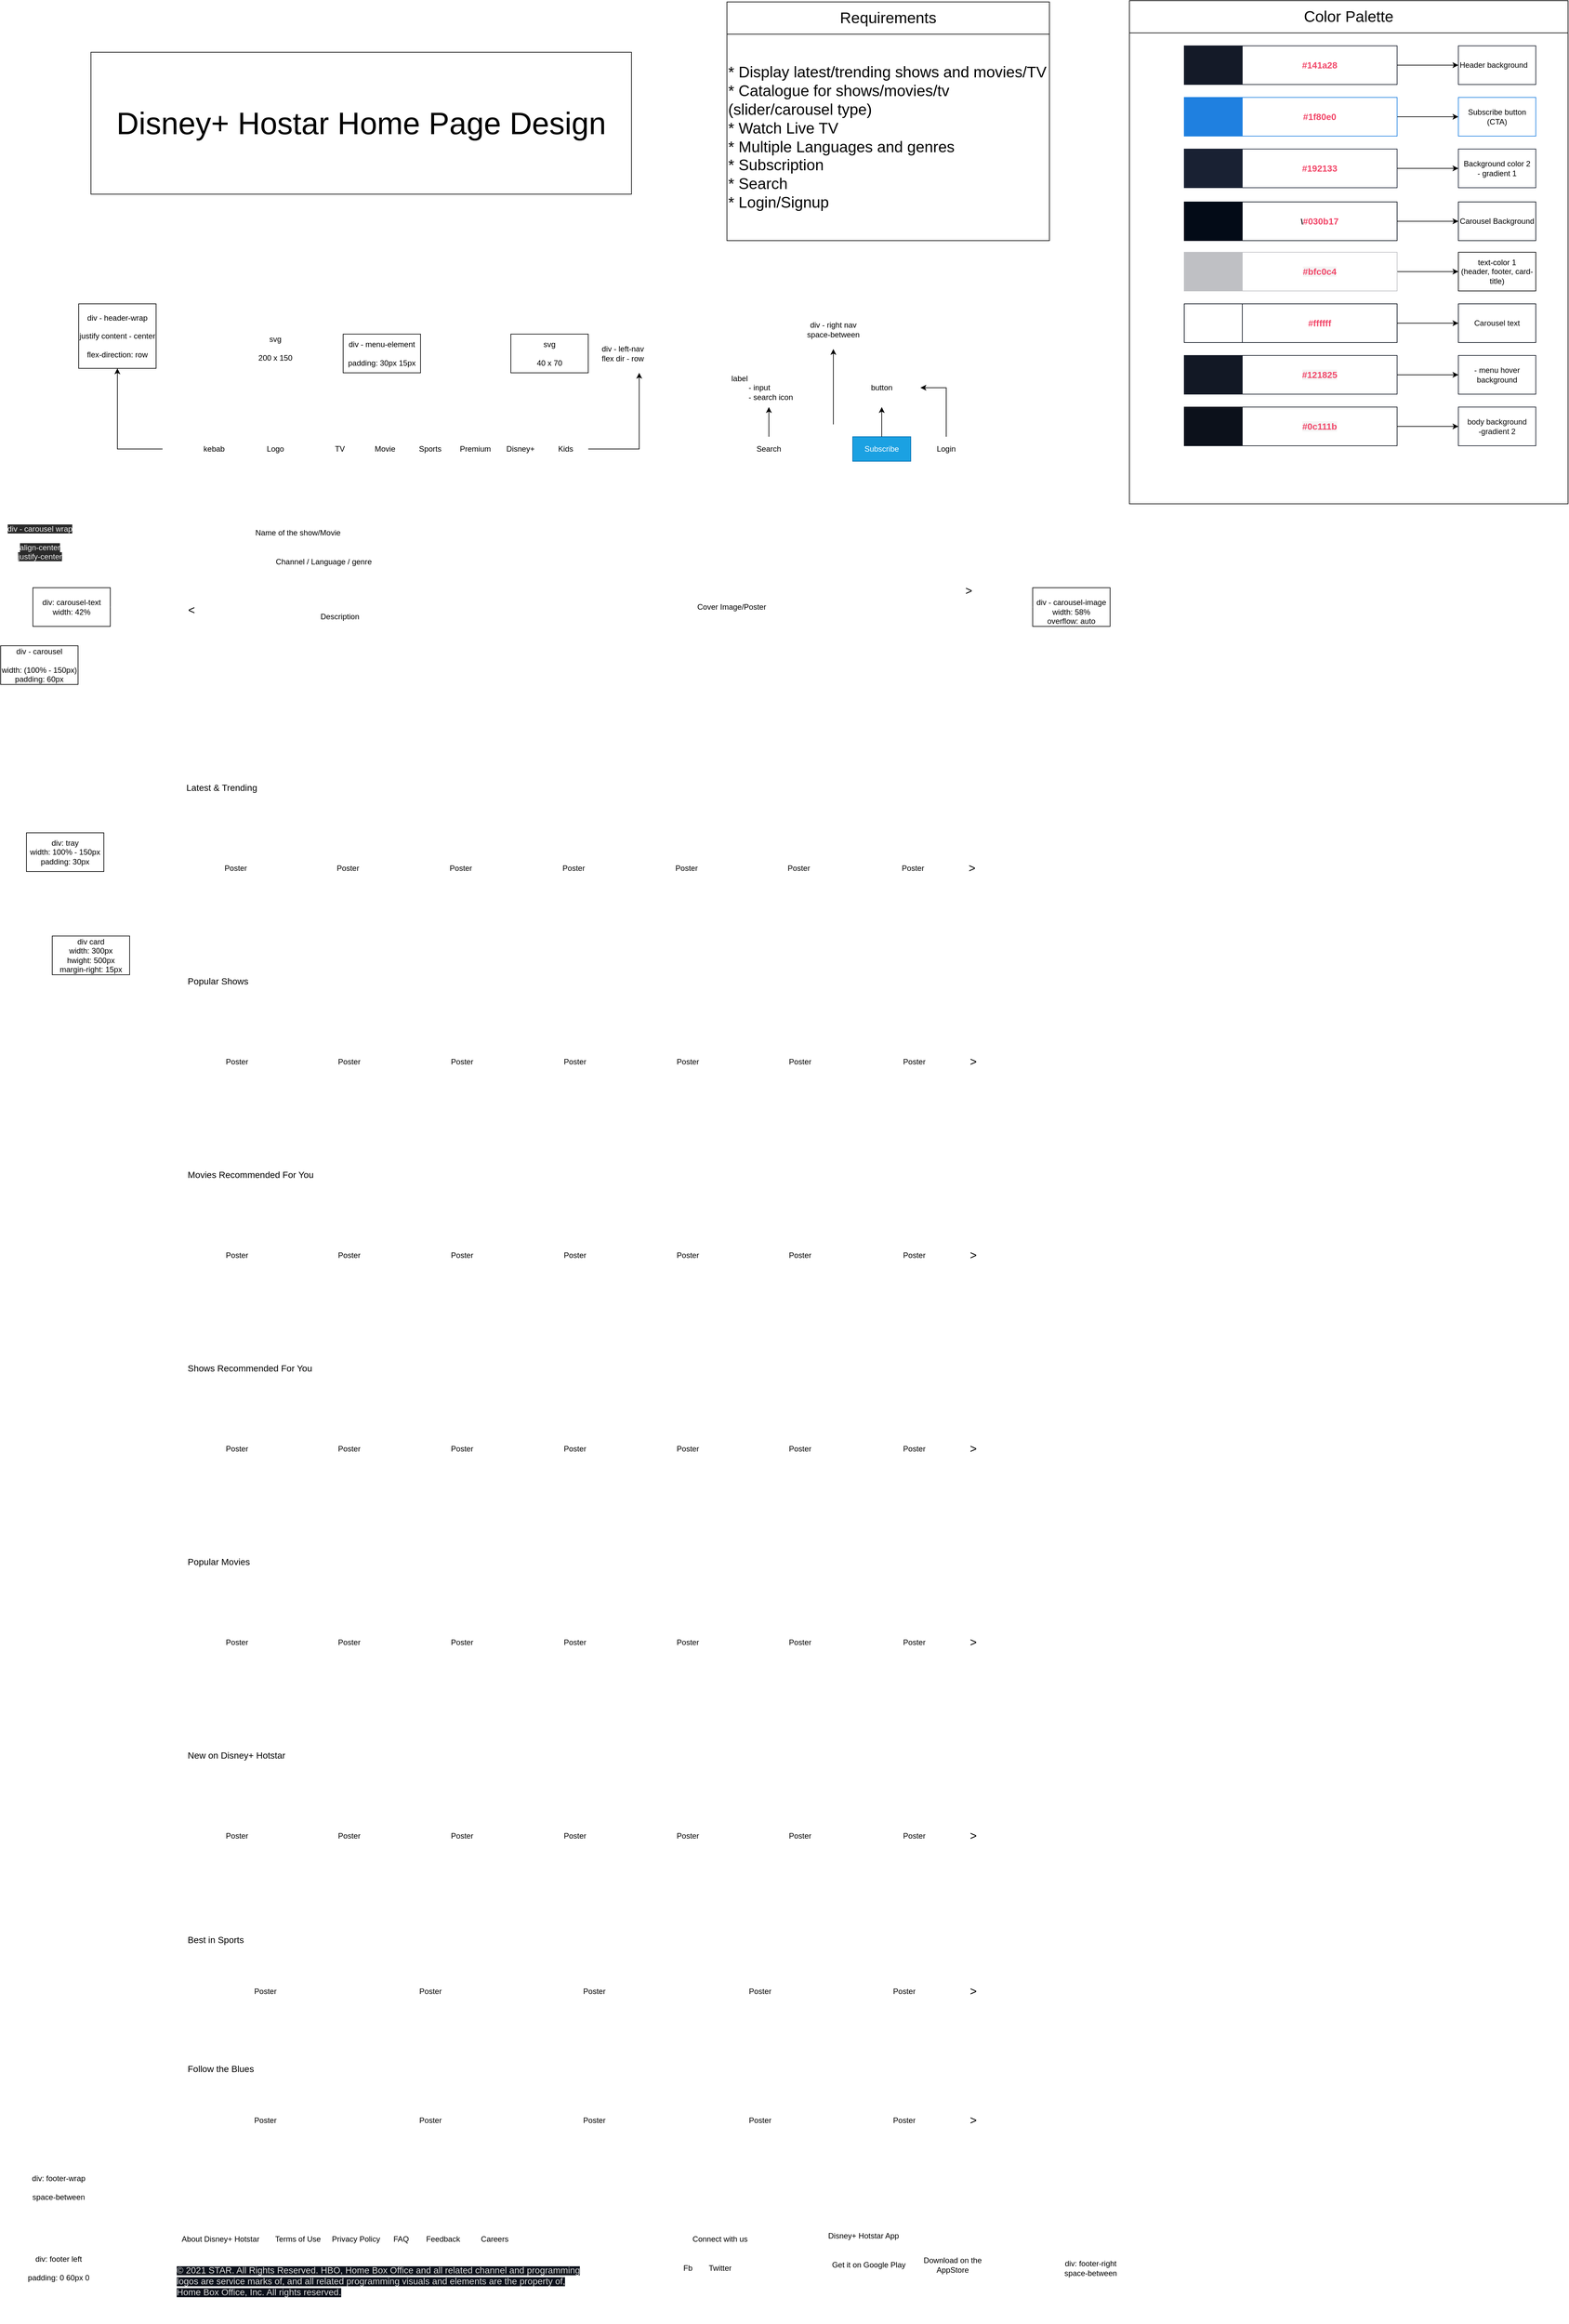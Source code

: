 <mxfile>
    <diagram id="WBDBumG96n9q-Qm2EJxw" name="Page-1">
        <mxGraphModel dx="2105" dy="1617" grid="1" gridSize="10" guides="1" tooltips="1" connect="1" arrows="1" fold="1" page="1" pageScale="1" pageWidth="850" pageHeight="1100" math="0" shadow="0">
            <root>
                <mxCell id="0"/>
                <mxCell id="1" parent="0"/>
                <mxCell id="102" value="" style="rounded=0;whiteSpace=wrap;html=1;strokeColor=#FFFFFF;" parent="1" vertex="1">
                    <mxGeometry x="-549" y="-390" width="1300" height="2960" as="geometry"/>
                </mxCell>
                <mxCell id="118" value="" style="group;fillColor=#2a2a2a;" parent="1" vertex="1" connectable="0">
                    <mxGeometry x="-549" y="-380" width="1300" height="90" as="geometry"/>
                </mxCell>
                <mxCell id="103" value="" style="rounded=0;whiteSpace=wrap;html=1;strokeColor=#FFFFFF;" parent="118" vertex="1">
                    <mxGeometry width="1300" height="90" as="geometry"/>
                </mxCell>
                <mxCell id="104" value="" style="rounded=0;whiteSpace=wrap;html=1;strokeColor=#FFFFFF;" parent="118" vertex="1">
                    <mxGeometry x="30" y="6.923" width="630" height="76.154" as="geometry"/>
                </mxCell>
                <mxCell id="105" value="" style="rounded=0;whiteSpace=wrap;html=1;strokeColor=#FFFFFF;" parent="118" vertex="1">
                    <mxGeometry x="810" y="6.92" width="460" height="76.15" as="geometry"/>
                </mxCell>
                <mxCell id="106" value="kebab" style="rounded=0;whiteSpace=wrap;html=1;strokeColor=#FFFFFF;" parent="118" vertex="1">
                    <mxGeometry x="50" y="6.923" width="60" height="76.154" as="geometry"/>
                </mxCell>
                <mxCell id="107" value="Logo" style="rounded=0;whiteSpace=wrap;html=1;strokeColor=#FFFFFF;" parent="118" vertex="1">
                    <mxGeometry x="110" y="6.923" width="130" height="76.154" as="geometry"/>
                </mxCell>
                <mxCell id="109" value="TV" style="rounded=0;whiteSpace=wrap;html=1;strokeColor=#FFFFFF;" parent="118" vertex="1">
                    <mxGeometry x="240" y="6.923" width="70" height="76.154" as="geometry"/>
                </mxCell>
                <mxCell id="110" value="Movie" style="rounded=0;whiteSpace=wrap;html=1;strokeColor=#FFFFFF;" parent="118" vertex="1">
                    <mxGeometry x="310" y="6.923" width="70" height="76.154" as="geometry"/>
                </mxCell>
                <mxCell id="111" value="Sports" style="rounded=0;whiteSpace=wrap;html=1;strokeColor=#FFFFFF;" parent="118" vertex="1">
                    <mxGeometry x="380" y="6.923" width="70" height="76.154" as="geometry"/>
                </mxCell>
                <mxCell id="112" value="Premium" style="rounded=0;whiteSpace=wrap;html=1;strokeColor=#FFFFFF;" parent="118" vertex="1">
                    <mxGeometry x="450" y="6.923" width="70" height="76.154" as="geometry"/>
                </mxCell>
                <mxCell id="113" value="Disney+" style="rounded=0;whiteSpace=wrap;html=1;strokeColor=#FFFFFF;" parent="118" vertex="1">
                    <mxGeometry x="520" y="6.923" width="70" height="76.154" as="geometry"/>
                </mxCell>
                <mxCell id="114" value="Kids" style="rounded=0;whiteSpace=wrap;html=1;strokeColor=#FFFFFF;" parent="118" vertex="1">
                    <mxGeometry x="590" y="6.923" width="70" height="76.154" as="geometry"/>
                </mxCell>
                <mxCell id="115" value="Search" style="rounded=0;whiteSpace=wrap;html=1;strokeColor=#FFFFFF;" parent="118" vertex="1">
                    <mxGeometry x="820" y="25.962" width="240" height="38.077" as="geometry"/>
                </mxCell>
                <mxCell id="116" value="Subscribe" style="rounded=0;whiteSpace=wrap;html=1;strokeColor=#006EAF;fillColor=#1ba1e2;fontColor=#ffffff;" parent="118" vertex="1">
                    <mxGeometry x="1070" y="25.962" width="90" height="38.077" as="geometry"/>
                </mxCell>
                <mxCell id="117" value="Login" style="rounded=0;whiteSpace=wrap;html=1;strokeColor=#FFFFFF;" parent="118" vertex="1">
                    <mxGeometry x="1170" y="25.962" width="90" height="38.077" as="geometry"/>
                </mxCell>
                <mxCell id="119" value="" style="rounded=0;whiteSpace=wrap;html=1;strokeColor=#FFFFFF;" parent="1" vertex="1">
                    <mxGeometry x="-549" y="-290" width="1300" height="410" as="geometry"/>
                </mxCell>
                <mxCell id="120" value="" style="rounded=0;whiteSpace=wrap;html=1;strokeColor=#FFFFFF;" parent="1" vertex="1">
                    <mxGeometry x="-519" y="-290" width="1240" height="410" as="geometry"/>
                </mxCell>
                <mxCell id="121" value="" style="rounded=0;whiteSpace=wrap;html=1;strokeColor=#FFFFFF;" parent="1" vertex="1">
                    <mxGeometry x="-484" y="-280" width="1170" height="380" as="geometry"/>
                </mxCell>
                <mxCell id="122" value="Cover Image/Poster" style="rounded=0;whiteSpace=wrap;html=1;strokeColor=#FFFFFF;" parent="1" vertex="1">
                    <mxGeometry x="-19" y="-280" width="705" height="380" as="geometry"/>
                </mxCell>
                <mxCell id="123" value="" style="rounded=0;whiteSpace=wrap;html=1;strokeColor=#FFFFFF;" parent="1" vertex="1">
                    <mxGeometry x="-439" y="-250" width="380" height="320" as="geometry"/>
                </mxCell>
                <mxCell id="124" value="Name of the show/Movie" style="rounded=0;whiteSpace=wrap;html=1;strokeColor=#FFFFFF;" parent="1" vertex="1">
                    <mxGeometry x="-429" y="-230" width="180" height="50" as="geometry"/>
                </mxCell>
                <mxCell id="125" value="Channel / Language / genre" style="rounded=0;whiteSpace=wrap;html=1;strokeColor=#FFFFFF;" parent="1" vertex="1">
                    <mxGeometry x="-429" y="-180" width="260" height="40" as="geometry"/>
                </mxCell>
                <mxCell id="126" value="Description" style="rounded=0;whiteSpace=wrap;html=1;strokeColor=#FFFFFF;" parent="1" vertex="1">
                    <mxGeometry x="-429" y="-140" width="310" height="130" as="geometry"/>
                </mxCell>
                <mxCell id="138" value="" style="group" parent="1" vertex="1" connectable="0">
                    <mxGeometry x="-531" y="150" width="1270" height="280" as="geometry"/>
                </mxCell>
                <mxCell id="127" value="" style="rounded=0;whiteSpace=wrap;html=1;strokeColor=#FFFFFF;" parent="138" vertex="1">
                    <mxGeometry width="1270" height="280" as="geometry"/>
                </mxCell>
                <mxCell id="128" value="&lt;font style=&quot;font-size: 14px&quot;&gt;Latest &amp;amp; Trending&lt;/font&gt;" style="rounded=0;whiteSpace=wrap;html=1;strokeColor=#FFFFFF;align=left;" parent="138" vertex="1">
                    <mxGeometry x="17" y="20" width="125" height="40" as="geometry"/>
                </mxCell>
                <mxCell id="129" value="" style="rounded=0;whiteSpace=wrap;html=1;strokeColor=#FFFFFF;" parent="138" vertex="1">
                    <mxGeometry x="17" y="70" width="1235" height="190" as="geometry"/>
                </mxCell>
                <mxCell id="130" value="&lt;font style=&quot;font-size: 18px&quot;&gt;&amp;gt;&lt;/font&gt;" style="rounded=0;whiteSpace=wrap;html=1;strokeColor=#FFFFFF;" parent="138" vertex="1">
                    <mxGeometry x="1222" y="70" width="30" height="190" as="geometry"/>
                </mxCell>
                <mxCell id="131" value="Poster" style="rounded=0;whiteSpace=wrap;html=1;strokeColor=#FFFFFF;" parent="138" vertex="1">
                    <mxGeometry x="17.5" y="70" width="154.5" height="190" as="geometry"/>
                </mxCell>
                <mxCell id="132" value="Poster" style="rounded=0;whiteSpace=wrap;html=1;strokeColor=#FFFFFF;" parent="138" vertex="1">
                    <mxGeometry x="1067.5" y="70" width="154.5" height="190" as="geometry"/>
                </mxCell>
                <mxCell id="133" value="Poster" style="rounded=0;whiteSpace=wrap;html=1;strokeColor=#FFFFFF;" parent="138" vertex="1">
                    <mxGeometry x="542" y="70" width="154.5" height="190" as="geometry"/>
                </mxCell>
                <mxCell id="134" value="Poster" style="rounded=0;whiteSpace=wrap;html=1;strokeColor=#FFFFFF;" parent="138" vertex="1">
                    <mxGeometry x="192" y="70" width="154.5" height="190" as="geometry"/>
                </mxCell>
                <mxCell id="135" value="Poster" style="rounded=0;whiteSpace=wrap;html=1;strokeColor=#FFFFFF;" parent="138" vertex="1">
                    <mxGeometry x="367" y="70" width="154.5" height="190" as="geometry"/>
                </mxCell>
                <mxCell id="136" value="Poster" style="rounded=0;whiteSpace=wrap;html=1;strokeColor=#FFFFFF;" parent="138" vertex="1">
                    <mxGeometry x="717" y="70" width="154.5" height="190" as="geometry"/>
                </mxCell>
                <mxCell id="137" value="Poster" style="rounded=0;whiteSpace=wrap;html=1;strokeColor=#FFFFFF;" parent="138" vertex="1">
                    <mxGeometry x="891" y="70" width="154.5" height="190" as="geometry"/>
                </mxCell>
                <mxCell id="139" value="" style="group" parent="1" vertex="1" connectable="0">
                    <mxGeometry x="-529" y="450" width="1270" height="280" as="geometry"/>
                </mxCell>
                <mxCell id="140" value="" style="rounded=0;whiteSpace=wrap;html=1;strokeColor=#FFFFFF;" parent="139" vertex="1">
                    <mxGeometry width="1270" height="280" as="geometry"/>
                </mxCell>
                <mxCell id="141" value="&lt;font style=&quot;font-size: 14px&quot;&gt;Popular Shows&lt;/font&gt;" style="rounded=0;whiteSpace=wrap;html=1;strokeColor=#FFFFFF;align=left;" parent="139" vertex="1">
                    <mxGeometry x="17" y="20" width="125" height="40" as="geometry"/>
                </mxCell>
                <mxCell id="142" value="" style="rounded=0;whiteSpace=wrap;html=1;strokeColor=#FFFFFF;" parent="139" vertex="1">
                    <mxGeometry x="17" y="70" width="1235" height="190" as="geometry"/>
                </mxCell>
                <mxCell id="143" value="&lt;font style=&quot;font-size: 18px&quot;&gt;&amp;gt;&lt;/font&gt;" style="rounded=0;whiteSpace=wrap;html=1;strokeColor=#FFFFFF;" parent="139" vertex="1">
                    <mxGeometry x="1222" y="70" width="30" height="190" as="geometry"/>
                </mxCell>
                <mxCell id="144" value="Poster" style="rounded=0;whiteSpace=wrap;html=1;strokeColor=#FFFFFF;" parent="139" vertex="1">
                    <mxGeometry x="17.5" y="70" width="154.5" height="190" as="geometry"/>
                </mxCell>
                <mxCell id="145" value="Poster" style="rounded=0;whiteSpace=wrap;html=1;strokeColor=#FFFFFF;" parent="139" vertex="1">
                    <mxGeometry x="1067.5" y="70" width="154.5" height="190" as="geometry"/>
                </mxCell>
                <mxCell id="146" value="Poster" style="rounded=0;whiteSpace=wrap;html=1;strokeColor=#FFFFFF;" parent="139" vertex="1">
                    <mxGeometry x="542" y="70" width="154.5" height="190" as="geometry"/>
                </mxCell>
                <mxCell id="147" value="Poster" style="rounded=0;whiteSpace=wrap;html=1;strokeColor=#FFFFFF;" parent="139" vertex="1">
                    <mxGeometry x="192" y="70" width="154.5" height="190" as="geometry"/>
                </mxCell>
                <mxCell id="148" value="Poster" style="rounded=0;whiteSpace=wrap;html=1;strokeColor=#FFFFFF;" parent="139" vertex="1">
                    <mxGeometry x="367" y="70" width="154.5" height="190" as="geometry"/>
                </mxCell>
                <mxCell id="149" value="Poster" style="rounded=0;whiteSpace=wrap;html=1;strokeColor=#FFFFFF;" parent="139" vertex="1">
                    <mxGeometry x="717" y="70" width="154.5" height="190" as="geometry"/>
                </mxCell>
                <mxCell id="150" value="Poster" style="rounded=0;whiteSpace=wrap;html=1;strokeColor=#FFFFFF;" parent="139" vertex="1">
                    <mxGeometry x="891" y="70" width="154.5" height="190" as="geometry"/>
                </mxCell>
                <mxCell id="151" value="" style="group" parent="1" vertex="1" connectable="0">
                    <mxGeometry x="-529" y="750" width="1298" height="620" as="geometry"/>
                </mxCell>
                <mxCell id="152" value="" style="rounded=0;whiteSpace=wrap;html=1;strokeColor=#FFFFFF;" parent="151" vertex="1">
                    <mxGeometry width="1270" height="280" as="geometry"/>
                </mxCell>
                <mxCell id="153" value="&lt;font style=&quot;font-size: 14px&quot;&gt;Movies Recommended For You&lt;/font&gt;" style="rounded=0;whiteSpace=wrap;html=1;strokeColor=#FFFFFF;align=left;" parent="151" vertex="1">
                    <mxGeometry x="17" y="20" width="223" height="40" as="geometry"/>
                </mxCell>
                <mxCell id="154" value="" style="rounded=0;whiteSpace=wrap;html=1;strokeColor=#FFFFFF;" parent="151" vertex="1">
                    <mxGeometry x="17" y="70" width="1235" height="190" as="geometry"/>
                </mxCell>
                <mxCell id="155" value="&lt;font style=&quot;font-size: 18px&quot;&gt;&amp;gt;&lt;/font&gt;" style="rounded=0;whiteSpace=wrap;html=1;strokeColor=#FFFFFF;" parent="151" vertex="1">
                    <mxGeometry x="1222" y="70" width="30" height="190" as="geometry"/>
                </mxCell>
                <mxCell id="156" value="Poster" style="rounded=0;whiteSpace=wrap;html=1;strokeColor=#FFFFFF;" parent="151" vertex="1">
                    <mxGeometry x="17.5" y="70" width="154.5" height="190" as="geometry"/>
                </mxCell>
                <mxCell id="157" value="Poster" style="rounded=0;whiteSpace=wrap;html=1;strokeColor=#FFFFFF;" parent="151" vertex="1">
                    <mxGeometry x="1067.5" y="70" width="154.5" height="190" as="geometry"/>
                </mxCell>
                <mxCell id="158" value="Poster" style="rounded=0;whiteSpace=wrap;html=1;strokeColor=#FFFFFF;" parent="151" vertex="1">
                    <mxGeometry x="542" y="70" width="154.5" height="190" as="geometry"/>
                </mxCell>
                <mxCell id="159" value="Poster" style="rounded=0;whiteSpace=wrap;html=1;strokeColor=#FFFFFF;" parent="151" vertex="1">
                    <mxGeometry x="192" y="70" width="154.5" height="190" as="geometry"/>
                </mxCell>
                <mxCell id="160" value="Poster" style="rounded=0;whiteSpace=wrap;html=1;strokeColor=#FFFFFF;" parent="151" vertex="1">
                    <mxGeometry x="367" y="70" width="154.5" height="190" as="geometry"/>
                </mxCell>
                <mxCell id="161" value="Poster" style="rounded=0;whiteSpace=wrap;html=1;strokeColor=#FFFFFF;" parent="151" vertex="1">
                    <mxGeometry x="717" y="70" width="154.5" height="190" as="geometry"/>
                </mxCell>
                <mxCell id="162" value="Poster" style="rounded=0;whiteSpace=wrap;html=1;strokeColor=#FFFFFF;" parent="151" vertex="1">
                    <mxGeometry x="891" y="70" width="154.5" height="190" as="geometry"/>
                </mxCell>
                <mxCell id="163" value="" style="group" parent="151" vertex="1" connectable="0">
                    <mxGeometry y="300" width="1270" height="320" as="geometry"/>
                </mxCell>
                <mxCell id="164" value="" style="rounded=0;whiteSpace=wrap;html=1;strokeColor=#FFFFFF;" parent="163" vertex="1">
                    <mxGeometry width="1270" height="280" as="geometry"/>
                </mxCell>
                <mxCell id="165" value="&lt;font style=&quot;font-size: 14px&quot;&gt;Shows Recommended For You&lt;/font&gt;" style="rounded=0;whiteSpace=wrap;html=1;strokeColor=#FFFFFF;align=left;" parent="163" vertex="1">
                    <mxGeometry x="17" y="20" width="213" height="40" as="geometry"/>
                </mxCell>
                <mxCell id="166" value="" style="rounded=0;whiteSpace=wrap;html=1;strokeColor=#FFFFFF;" parent="163" vertex="1">
                    <mxGeometry x="17" y="70" width="1235" height="190" as="geometry"/>
                </mxCell>
                <mxCell id="167" value="&lt;font style=&quot;font-size: 18px&quot;&gt;&amp;gt;&lt;/font&gt;" style="rounded=0;whiteSpace=wrap;html=1;strokeColor=#FFFFFF;" parent="163" vertex="1">
                    <mxGeometry x="1222" y="70" width="30" height="190" as="geometry"/>
                </mxCell>
                <mxCell id="168" value="Poster" style="rounded=0;whiteSpace=wrap;html=1;strokeColor=#FFFFFF;" parent="163" vertex="1">
                    <mxGeometry x="17.5" y="70" width="154.5" height="190" as="geometry"/>
                </mxCell>
                <mxCell id="169" value="Poster" style="rounded=0;whiteSpace=wrap;html=1;strokeColor=#FFFFFF;" parent="163" vertex="1">
                    <mxGeometry x="1067.5" y="70" width="154.5" height="190" as="geometry"/>
                </mxCell>
                <mxCell id="170" value="Poster" style="rounded=0;whiteSpace=wrap;html=1;strokeColor=#FFFFFF;" parent="163" vertex="1">
                    <mxGeometry x="542" y="70" width="154.5" height="190" as="geometry"/>
                </mxCell>
                <mxCell id="171" value="Poster" style="rounded=0;whiteSpace=wrap;html=1;strokeColor=#FFFFFF;" parent="163" vertex="1">
                    <mxGeometry x="192" y="70" width="154.5" height="190" as="geometry"/>
                </mxCell>
                <mxCell id="172" value="Poster" style="rounded=0;whiteSpace=wrap;html=1;strokeColor=#FFFFFF;" parent="163" vertex="1">
                    <mxGeometry x="367" y="70" width="154.5" height="190" as="geometry"/>
                </mxCell>
                <mxCell id="173" value="Poster" style="rounded=0;whiteSpace=wrap;html=1;strokeColor=#FFFFFF;" parent="163" vertex="1">
                    <mxGeometry x="717" y="70" width="154.5" height="190" as="geometry"/>
                </mxCell>
                <mxCell id="174" value="Poster" style="rounded=0;whiteSpace=wrap;html=1;strokeColor=#FFFFFF;" parent="163" vertex="1">
                    <mxGeometry x="891" y="70" width="154.5" height="190" as="geometry"/>
                </mxCell>
                <mxCell id="175" value="" style="group" parent="163" vertex="1" connectable="0">
                    <mxGeometry y="300" width="1270" height="280" as="geometry"/>
                </mxCell>
                <mxCell id="176" value="" style="rounded=0;whiteSpace=wrap;html=1;strokeColor=#FFFFFF;" parent="175" vertex="1">
                    <mxGeometry width="1270" height="280" as="geometry"/>
                </mxCell>
                <mxCell id="177" value="&lt;font style=&quot;font-size: 14px&quot;&gt;Popular Movies&lt;/font&gt;" style="rounded=0;whiteSpace=wrap;html=1;strokeColor=#FFFFFF;align=left;" parent="175" vertex="1">
                    <mxGeometry x="17" y="20" width="125" height="40" as="geometry"/>
                </mxCell>
                <mxCell id="178" value="" style="rounded=0;whiteSpace=wrap;html=1;strokeColor=#FFFFFF;" parent="175" vertex="1">
                    <mxGeometry x="17" y="70" width="1235" height="190" as="geometry"/>
                </mxCell>
                <mxCell id="179" value="&lt;font style=&quot;font-size: 18px&quot;&gt;&amp;gt;&lt;/font&gt;" style="rounded=0;whiteSpace=wrap;html=1;strokeColor=#FFFFFF;" parent="175" vertex="1">
                    <mxGeometry x="1222" y="70" width="30" height="190" as="geometry"/>
                </mxCell>
                <mxCell id="180" value="Poster" style="rounded=0;whiteSpace=wrap;html=1;strokeColor=#FFFFFF;" parent="175" vertex="1">
                    <mxGeometry x="17.5" y="70" width="154.5" height="190" as="geometry"/>
                </mxCell>
                <mxCell id="181" value="Poster" style="rounded=0;whiteSpace=wrap;html=1;strokeColor=#FFFFFF;" parent="175" vertex="1">
                    <mxGeometry x="1067.5" y="70" width="154.5" height="190" as="geometry"/>
                </mxCell>
                <mxCell id="182" value="Poster" style="rounded=0;whiteSpace=wrap;html=1;strokeColor=#FFFFFF;" parent="175" vertex="1">
                    <mxGeometry x="542" y="70" width="154.5" height="190" as="geometry"/>
                </mxCell>
                <mxCell id="183" value="Poster" style="rounded=0;whiteSpace=wrap;html=1;strokeColor=#FFFFFF;" parent="175" vertex="1">
                    <mxGeometry x="192" y="70" width="154.5" height="190" as="geometry"/>
                </mxCell>
                <mxCell id="184" value="Poster" style="rounded=0;whiteSpace=wrap;html=1;strokeColor=#FFFFFF;" parent="175" vertex="1">
                    <mxGeometry x="367" y="70" width="154.5" height="190" as="geometry"/>
                </mxCell>
                <mxCell id="185" value="Poster" style="rounded=0;whiteSpace=wrap;html=1;strokeColor=#FFFFFF;" parent="175" vertex="1">
                    <mxGeometry x="717" y="70" width="154.5" height="190" as="geometry"/>
                </mxCell>
                <mxCell id="186" value="Poster" style="rounded=0;whiteSpace=wrap;html=1;strokeColor=#FFFFFF;" parent="175" vertex="1">
                    <mxGeometry x="891" y="70" width="154.5" height="190" as="geometry"/>
                </mxCell>
                <mxCell id="187" value="" style="group" parent="1" vertex="1" connectable="0">
                    <mxGeometry x="-529" y="1650" width="1270" height="280" as="geometry"/>
                </mxCell>
                <mxCell id="188" value="" style="rounded=0;whiteSpace=wrap;html=1;strokeColor=#FFFFFF;" parent="187" vertex="1">
                    <mxGeometry width="1270" height="280" as="geometry"/>
                </mxCell>
                <mxCell id="189" value="&lt;font style=&quot;font-size: 14px&quot;&gt;New on Disney+ Hotstar&lt;/font&gt;" style="rounded=0;whiteSpace=wrap;html=1;strokeColor=#FFFFFF;align=left;" parent="187" vertex="1">
                    <mxGeometry x="17" y="20" width="193" height="40" as="geometry"/>
                </mxCell>
                <mxCell id="190" value="" style="rounded=0;whiteSpace=wrap;html=1;strokeColor=#FFFFFF;" parent="187" vertex="1">
                    <mxGeometry x="17" y="70" width="1235" height="190" as="geometry"/>
                </mxCell>
                <mxCell id="191" value="&lt;font style=&quot;font-size: 18px&quot;&gt;&amp;gt;&lt;/font&gt;" style="rounded=0;whiteSpace=wrap;html=1;strokeColor=#FFFFFF;" parent="187" vertex="1">
                    <mxGeometry x="1222" y="70" width="30" height="190" as="geometry"/>
                </mxCell>
                <mxCell id="192" value="Poster" style="rounded=0;whiteSpace=wrap;html=1;strokeColor=#FFFFFF;" parent="187" vertex="1">
                    <mxGeometry x="17.5" y="70" width="154.5" height="190" as="geometry"/>
                </mxCell>
                <mxCell id="193" value="Poster" style="rounded=0;whiteSpace=wrap;html=1;strokeColor=#FFFFFF;" parent="187" vertex="1">
                    <mxGeometry x="1067.5" y="70" width="154.5" height="190" as="geometry"/>
                </mxCell>
                <mxCell id="194" value="Poster" style="rounded=0;whiteSpace=wrap;html=1;strokeColor=#FFFFFF;" parent="187" vertex="1">
                    <mxGeometry x="542" y="70" width="154.5" height="190" as="geometry"/>
                </mxCell>
                <mxCell id="195" value="Poster" style="rounded=0;whiteSpace=wrap;html=1;strokeColor=#FFFFFF;" parent="187" vertex="1">
                    <mxGeometry x="192" y="70" width="154.5" height="190" as="geometry"/>
                </mxCell>
                <mxCell id="196" value="Poster" style="rounded=0;whiteSpace=wrap;html=1;strokeColor=#FFFFFF;" parent="187" vertex="1">
                    <mxGeometry x="367" y="70" width="154.5" height="190" as="geometry"/>
                </mxCell>
                <mxCell id="197" value="Poster" style="rounded=0;whiteSpace=wrap;html=1;strokeColor=#FFFFFF;" parent="187" vertex="1">
                    <mxGeometry x="717" y="70" width="154.5" height="190" as="geometry"/>
                </mxCell>
                <mxCell id="198" value="Poster" style="rounded=0;whiteSpace=wrap;html=1;strokeColor=#FFFFFF;" parent="187" vertex="1">
                    <mxGeometry x="891" y="70" width="154.5" height="190" as="geometry"/>
                </mxCell>
                <mxCell id="199" value="" style="group" parent="1" vertex="1" connectable="0">
                    <mxGeometry x="-529" y="1950" width="1282.5" height="180" as="geometry"/>
                </mxCell>
                <mxCell id="200" value="" style="rounded=0;whiteSpace=wrap;html=1;strokeColor=#FFFFFF;" parent="199" vertex="1">
                    <mxGeometry width="1270" height="180" as="geometry"/>
                </mxCell>
                <mxCell id="201" value="&lt;font style=&quot;font-size: 14px&quot;&gt;Best in Sports&lt;/font&gt;" style="rounded=0;whiteSpace=wrap;html=1;strokeColor=#FFFFFF;align=left;" parent="199" vertex="1">
                    <mxGeometry x="17" y="12.857" width="193" height="25.714" as="geometry"/>
                </mxCell>
                <mxCell id="202" value="" style="rounded=0;whiteSpace=wrap;html=1;strokeColor=#FFFFFF;" parent="199" vertex="1">
                    <mxGeometry x="17" y="45" width="1235" height="122.143" as="geometry"/>
                </mxCell>
                <mxCell id="203" value="&lt;font style=&quot;font-size: 18px&quot;&gt;&amp;gt;&lt;/font&gt;" style="rounded=0;whiteSpace=wrap;html=1;strokeColor=#FFFFFF;" parent="199" vertex="1">
                    <mxGeometry x="1222" y="45" width="30" height="122.143" as="geometry"/>
                </mxCell>
                <mxCell id="204" value="Poster" style="rounded=0;whiteSpace=wrap;html=1;strokeColor=#FFFFFF;" parent="199" vertex="1">
                    <mxGeometry x="17.5" y="45" width="242.5" height="122.14" as="geometry"/>
                </mxCell>
                <mxCell id="215" value="Poster" style="rounded=0;whiteSpace=wrap;html=1;strokeColor=#FFFFFF;" parent="199" vertex="1">
                    <mxGeometry x="274" y="45" width="242.5" height="122.14" as="geometry"/>
                </mxCell>
                <mxCell id="216" value="Poster" style="rounded=0;whiteSpace=wrap;html=1;strokeColor=#FFFFFF;" parent="199" vertex="1">
                    <mxGeometry x="528" y="45" width="242.5" height="122.14" as="geometry"/>
                </mxCell>
                <mxCell id="217" value="Poster" style="rounded=0;whiteSpace=wrap;html=1;strokeColor=#FFFFFF;" parent="199" vertex="1">
                    <mxGeometry x="785" y="45" width="242.5" height="122.14" as="geometry"/>
                </mxCell>
                <mxCell id="218" value="Poster" style="rounded=0;whiteSpace=wrap;html=1;strokeColor=#FFFFFF;" parent="199" vertex="1">
                    <mxGeometry x="1040" y="45" width="180" height="122.14" as="geometry"/>
                </mxCell>
                <mxCell id="219" value="" style="group" parent="1" vertex="1" connectable="0">
                    <mxGeometry x="-529" y="2150" width="1282.5" height="180" as="geometry"/>
                </mxCell>
                <mxCell id="220" value="" style="rounded=0;whiteSpace=wrap;html=1;strokeColor=#FFFFFF;" parent="219" vertex="1">
                    <mxGeometry width="1270" height="180" as="geometry"/>
                </mxCell>
                <mxCell id="221" value="&lt;font style=&quot;font-size: 14px&quot;&gt;Follow the Blues&lt;/font&gt;" style="rounded=0;whiteSpace=wrap;html=1;strokeColor=#FFFFFF;align=left;" parent="219" vertex="1">
                    <mxGeometry x="17" y="12.857" width="193" height="25.714" as="geometry"/>
                </mxCell>
                <mxCell id="222" value="" style="rounded=0;whiteSpace=wrap;html=1;strokeColor=#FFFFFF;" parent="219" vertex="1">
                    <mxGeometry x="17" y="45" width="1235" height="122.143" as="geometry"/>
                </mxCell>
                <mxCell id="223" value="&lt;font style=&quot;font-size: 18px&quot;&gt;&amp;gt;&lt;/font&gt;" style="rounded=0;whiteSpace=wrap;html=1;strokeColor=#FFFFFF;" parent="219" vertex="1">
                    <mxGeometry x="1222" y="45" width="30" height="122.143" as="geometry"/>
                </mxCell>
                <mxCell id="224" value="Poster" style="rounded=0;whiteSpace=wrap;html=1;strokeColor=#FFFFFF;" parent="219" vertex="1">
                    <mxGeometry x="17.5" y="45" width="242.5" height="122.14" as="geometry"/>
                </mxCell>
                <mxCell id="225" value="Poster" style="rounded=0;whiteSpace=wrap;html=1;strokeColor=#FFFFFF;" parent="219" vertex="1">
                    <mxGeometry x="274" y="45" width="242.5" height="122.14" as="geometry"/>
                </mxCell>
                <mxCell id="226" value="Poster" style="rounded=0;whiteSpace=wrap;html=1;strokeColor=#FFFFFF;" parent="219" vertex="1">
                    <mxGeometry x="528" y="45" width="242.5" height="122.14" as="geometry"/>
                </mxCell>
                <mxCell id="227" value="Poster" style="rounded=0;whiteSpace=wrap;html=1;strokeColor=#FFFFFF;" parent="219" vertex="1">
                    <mxGeometry x="785" y="45" width="242.5" height="122.14" as="geometry"/>
                </mxCell>
                <mxCell id="228" value="Poster" style="rounded=0;whiteSpace=wrap;html=1;strokeColor=#FFFFFF;" parent="219" vertex="1">
                    <mxGeometry x="1040" y="45" width="180" height="122.14" as="geometry"/>
                </mxCell>
                <mxCell id="339" value="" style="edgeStyle=orthogonalEdgeStyle;rounded=0;orthogonalLoop=1;jettySize=auto;html=1;fontColor=#121212;strokeColor=#FFFFFF;exitX=-0.002;exitY=0.139;exitDx=0;exitDy=0;exitPerimeter=0;" edge="1" parent="1" source="230" target="338">
                    <mxGeometry relative="1" as="geometry"/>
                </mxCell>
                <mxCell id="230" value="" style="rounded=0;whiteSpace=wrap;html=1;strokeColor=#FFFFFF;" parent="1" vertex="1">
                    <mxGeometry x="-529" y="2370" width="1270" height="180" as="geometry"/>
                </mxCell>
                <mxCell id="239" value="" style="rounded=0;whiteSpace=wrap;html=1;strokeColor=#FFFFFF;" parent="1" vertex="1">
                    <mxGeometry x="-529" y="2420" width="1270" height="130" as="geometry"/>
                </mxCell>
                <mxCell id="341" value="" style="edgeStyle=orthogonalEdgeStyle;rounded=0;orthogonalLoop=1;jettySize=auto;html=1;fontColor=#121212;strokeColor=#FFFFFF;" edge="1" parent="1" source="243" target="340">
                    <mxGeometry relative="1" as="geometry"/>
                </mxCell>
                <mxCell id="243" value="" style="rounded=0;whiteSpace=wrap;html=1;strokeColor=#FFFFFF;" parent="1" vertex="1">
                    <mxGeometry x="-529" y="2420" width="750" height="130" as="geometry"/>
                </mxCell>
                <mxCell id="244" value="" style="rounded=0;whiteSpace=wrap;html=1;strokeColor=#FFFFFF;" parent="1" vertex="1">
                    <mxGeometry x="221" y="2420" width="190" height="130" as="geometry"/>
                </mxCell>
                <mxCell id="343" value="" style="edgeStyle=orthogonalEdgeStyle;rounded=0;orthogonalLoop=1;jettySize=auto;html=1;fontColor=#121212;strokeColor=#FFFFFF;" edge="1" parent="1" source="245" target="342">
                    <mxGeometry relative="1" as="geometry"/>
                </mxCell>
                <mxCell id="245" value="" style="rounded=0;whiteSpace=wrap;html=1;strokeColor=#FFFFFF;" parent="1" vertex="1">
                    <mxGeometry x="411" y="2420" width="330" height="130" as="geometry"/>
                </mxCell>
                <mxCell id="246" value="" style="rounded=0;whiteSpace=wrap;html=1;strokeColor=#FFFFFF;" parent="1" vertex="1">
                    <mxGeometry x="-529" y="2420" width="750" height="40" as="geometry"/>
                </mxCell>
                <mxCell id="247" value="About Disney+ Hotstar" style="rounded=0;whiteSpace=wrap;html=1;strokeColor=#FFFFFF;" parent="1" vertex="1">
                    <mxGeometry x="-529" y="2420" width="140" height="40" as="geometry"/>
                </mxCell>
                <mxCell id="248" value="Terms of Use" style="rounded=0;whiteSpace=wrap;html=1;strokeColor=#FFFFFF;" parent="1" vertex="1">
                    <mxGeometry x="-379" y="2420" width="80" height="40" as="geometry"/>
                </mxCell>
                <mxCell id="249" value="Privacy Policy" style="rounded=0;whiteSpace=wrap;html=1;strokeColor=#FFFFFF;" parent="1" vertex="1">
                    <mxGeometry x="-289" y="2420" width="80" height="40" as="geometry"/>
                </mxCell>
                <mxCell id="250" value="FAQ" style="rounded=0;whiteSpace=wrap;html=1;strokeColor=#FFFFFF;" parent="1" vertex="1">
                    <mxGeometry x="-199" y="2420" width="40" height="40" as="geometry"/>
                </mxCell>
                <mxCell id="251" value="Feedback" style="rounded=0;whiteSpace=wrap;html=1;strokeColor=#FFFFFF;" parent="1" vertex="1">
                    <mxGeometry x="-149" y="2420" width="70" height="40" as="geometry"/>
                </mxCell>
                <mxCell id="252" value="Careers" style="rounded=0;whiteSpace=wrap;html=1;strokeColor=#FFFFFF;" parent="1" vertex="1">
                    <mxGeometry x="-69" y="2420" width="70" height="40" as="geometry"/>
                </mxCell>
                <mxCell id="253" value="&lt;span style=&quot;color: rgb(218 , 218 , 218) ; font-family: &amp;#34;roboto&amp;#34; , , sans-serif ; background-color: rgb(12 , 17 , 27)&quot;&gt;&lt;font style=&quot;font-size: 14px&quot;&gt;© 2021 STAR. All Rights Reserved. HBO, Home Box Office and all related channel and programming logos are service marks of, and all related programming visuals and elements are the property of, Home Box Office, Inc. All rights reserved.&lt;/font&gt;&lt;/span&gt;" style="rounded=0;whiteSpace=wrap;html=1;strokeColor=#FFFFFF;align=left;" parent="1" vertex="1">
                    <mxGeometry x="-529" y="2460" width="640" height="90" as="geometry"/>
                </mxCell>
                <mxCell id="255" value="" style="rounded=0;whiteSpace=wrap;html=1;strokeColor=#FFFFFF;" parent="1" vertex="1">
                    <mxGeometry x="238.5" y="2420" width="152.5" height="90" as="geometry"/>
                </mxCell>
                <mxCell id="256" value="Connect with us" style="rounded=0;whiteSpace=wrap;html=1;strokeColor=#FFFFFF;" parent="1" vertex="1">
                    <mxGeometry x="238.5" y="2420" width="152.5" height="40" as="geometry"/>
                </mxCell>
                <mxCell id="257" value="Fb" style="rounded=0;whiteSpace=wrap;html=1;strokeColor=#FFFFFF;" parent="1" vertex="1">
                    <mxGeometry x="238.5" y="2460" width="52.5" height="50" as="geometry"/>
                </mxCell>
                <mxCell id="258" value="Twitter" style="rounded=0;whiteSpace=wrap;html=1;strokeColor=#FFFFFF;" parent="1" vertex="1">
                    <mxGeometry x="288.5" y="2460" width="52.5" height="50" as="geometry"/>
                </mxCell>
                <mxCell id="259" value="" style="rounded=0;whiteSpace=wrap;html=1;strokeColor=#FFFFFF;" parent="1" vertex="1">
                    <mxGeometry x="481" y="2420" width="260" height="90" as="geometry"/>
                </mxCell>
                <mxCell id="260" value="Disney+ Hotstar App" style="rounded=0;whiteSpace=wrap;html=1;strokeColor=#FFFFFF;align=left;" parent="1" vertex="1">
                    <mxGeometry x="481" y="2420" width="260" height="30" as="geometry"/>
                </mxCell>
                <mxCell id="262" value="Download on the AppStore" style="rounded=0;whiteSpace=wrap;html=1;strokeColor=#FFFFFF;" parent="1" vertex="1">
                    <mxGeometry x="611" y="2460" width="130" height="40" as="geometry"/>
                </mxCell>
                <mxCell id="263" value="Get it on Google Play" style="rounded=0;whiteSpace=wrap;html=1;strokeColor=#FFFFFF;" parent="1" vertex="1">
                    <mxGeometry x="481" y="2460" width="130" height="40" as="geometry"/>
                </mxCell>
                <mxCell id="265" value="&lt;font style=&quot;font-size: 24px&quot;&gt;Requirements&lt;/font&gt;" style="rounded=0;whiteSpace=wrap;html=1;" parent="1" vertex="1">
                    <mxGeometry x="326" y="-1028" width="500" height="50" as="geometry"/>
                </mxCell>
                <mxCell id="266" value="&lt;font style=&quot;font-size: 24px&quot;&gt;* Display latest/trending shows and movies/TV&lt;br&gt;* Catalogue for shows/movies/tv (slider/carousel type)&lt;br&gt;* Watch Live TV&lt;br&gt;* Multiple Languages and genres&lt;br&gt;* Subscription&lt;br&gt;* Search&amp;nbsp;&lt;br&gt;* Login/Signup&lt;br&gt;&lt;/font&gt;" style="rounded=0;whiteSpace=wrap;html=1;align=left;" parent="1" vertex="1">
                    <mxGeometry x="326" y="-978" width="500" height="320" as="geometry"/>
                </mxCell>
                <mxCell id="267" value="&lt;font style=&quot;font-size: 24px&quot;&gt;&lt;br&gt;&lt;/font&gt;" style="rounded=0;whiteSpace=wrap;html=1;align=left;fillColor=#FFFFFF;" parent="1" vertex="1">
                    <mxGeometry x="950" y="-980" width="680" height="730" as="geometry"/>
                </mxCell>
                <mxCell id="268" value="&lt;font style=&quot;font-size: 24px&quot;&gt;Color Palette&lt;/font&gt;" style="rounded=0;whiteSpace=wrap;html=1;" parent="1" vertex="1">
                    <mxGeometry x="950" y="-1030" width="680" height="50" as="geometry"/>
                </mxCell>
                <mxCell id="269" value="" style="rounded=0;whiteSpace=wrap;html=1;fillColor=#141a28;strokeColor=#141a28;" parent="1" vertex="1">
                    <mxGeometry x="1035" y="-960" width="90" height="60" as="geometry"/>
                </mxCell>
                <mxCell id="292" value="" style="edgeStyle=orthogonalEdgeStyle;rounded=0;orthogonalLoop=1;jettySize=auto;html=1;strokeColor=#000000;" parent="1" source="270" target="291" edge="1">
                    <mxGeometry relative="1" as="geometry"/>
                </mxCell>
                <mxCell id="270" value="&lt;p&gt;&lt;span style=&quot;color: rgb(241 , 70 , 104) ; font-size: 14px&quot;&gt;&lt;b&gt;#141a28&lt;/b&gt;&lt;/span&gt;&lt;/p&gt;" style="rounded=0;whiteSpace=wrap;html=1;strokeColor=#141A28;fillColor=#FFFFFF;" parent="1" vertex="1">
                    <mxGeometry x="1125" y="-960" width="240" height="60" as="geometry"/>
                </mxCell>
                <mxCell id="271" value="" style="rounded=0;whiteSpace=wrap;html=1;fillColor=#1f80e0;strokeColor=#1f80e0;" parent="1" vertex="1">
                    <mxGeometry x="1035" y="-880" width="90" height="60" as="geometry"/>
                </mxCell>
                <mxCell id="294" value="" style="edgeStyle=orthogonalEdgeStyle;rounded=0;orthogonalLoop=1;jettySize=auto;html=1;strokeColor=#000000;" parent="1" source="272" target="293" edge="1">
                    <mxGeometry relative="1" as="geometry"/>
                </mxCell>
                <mxCell id="272" value="&lt;p&gt;&lt;b&gt;&lt;span style=&quot;color: rgb(241 , 70 , 104) ; font-size: 14px ; font-style: normal ; letter-spacing: normal ; text-align: center ; text-indent: 0px ; text-transform: none ; word-spacing: 0px ; display: inline ; float: none&quot;&gt;#1f80e0&lt;/span&gt;&lt;/b&gt;&lt;/p&gt;" style="rounded=0;whiteSpace=wrap;html=1;strokeColor=#1f80e0;fillColor=#FFFFFF;" parent="1" vertex="1">
                    <mxGeometry x="1125" y="-880" width="240" height="60" as="geometry"/>
                </mxCell>
                <mxCell id="273" value="" style="rounded=0;whiteSpace=wrap;html=1;fillColor=#192133;strokeColor=#192133;" parent="1" vertex="1">
                    <mxGeometry x="1035" y="-800" width="90" height="60" as="geometry"/>
                </mxCell>
                <mxCell id="315" value="" style="edgeStyle=orthogonalEdgeStyle;rounded=0;orthogonalLoop=1;jettySize=auto;html=1;strokeColor=#000000;" edge="1" parent="1" source="274" target="314">
                    <mxGeometry relative="1" as="geometry"/>
                </mxCell>
                <mxCell id="274" value="&lt;p&gt;&lt;span style=&quot;color: rgb(241 , 70 , 104) ; font-size: 14px&quot;&gt;&lt;b&gt;#192133&lt;/b&gt;&lt;/span&gt;&lt;/p&gt;" style="rounded=0;whiteSpace=wrap;html=1;fillColor=#FFFFFF;strokeColor=#192133;" parent="1" vertex="1">
                    <mxGeometry x="1125" y="-800" width="240" height="60" as="geometry"/>
                </mxCell>
                <mxCell id="275" value="" style="rounded=0;whiteSpace=wrap;html=1;strokeColor=#030b17;fillColor=#030B17;" parent="1" vertex="1">
                    <mxGeometry x="1035" y="-718" width="90" height="60" as="geometry"/>
                </mxCell>
                <mxCell id="290" value="" style="edgeStyle=orthogonalEdgeStyle;rounded=0;orthogonalLoop=1;jettySize=auto;html=1;strokeColor=#000000;" parent="1" source="276" target="289" edge="1">
                    <mxGeometry relative="1" as="geometry"/>
                </mxCell>
                <mxCell id="276" value="&lt;b&gt;\&lt;span style=&quot;color: rgb(241 , 70 , 104) ; font-size: 14px ; font-style: normal ; letter-spacing: normal ; text-align: center ; text-indent: 0px ; text-transform: none ; word-spacing: 0px ; display: inline ; float: none&quot;&gt;#030b17&lt;/span&gt;&lt;br&gt;&lt;/b&gt;" style="rounded=0;whiteSpace=wrap;html=1;fillColor=#FFFFFF;strokeColor=#030b17;" parent="1" vertex="1">
                    <mxGeometry x="1125" y="-718" width="240" height="60" as="geometry"/>
                </mxCell>
                <mxCell id="277" value="" style="rounded=0;whiteSpace=wrap;html=1;strokeColor=#bfc0c4;fillColor=#bfc0c4;" parent="1" vertex="1">
                    <mxGeometry x="1035" y="-640" width="90" height="60" as="geometry"/>
                </mxCell>
                <mxCell id="286" value="" style="edgeStyle=orthogonalEdgeStyle;rounded=0;orthogonalLoop=1;jettySize=auto;html=1;strokeColor=#000000;" parent="1" source="278" target="285" edge="1">
                    <mxGeometry relative="1" as="geometry"/>
                </mxCell>
                <mxCell id="278" value="&lt;p&gt;&lt;span style=&quot;color: rgb(241 , 70 , 104) ; font-size: 14px ; background-color: rgb(245 , 245 , 245)&quot;&gt;&lt;b&gt;#bfc0c4&lt;/b&gt;&lt;/span&gt;&lt;/p&gt;" style="rounded=0;whiteSpace=wrap;html=1;fillColor=#FFFFFF;strokeColor=#bfc0c4;" parent="1" vertex="1">
                    <mxGeometry x="1125" y="-640" width="240" height="60" as="geometry"/>
                </mxCell>
                <mxCell id="279" value="" style="rounded=0;whiteSpace=wrap;html=1;strokeColor=#030b17;fillColor=#ffffff;" parent="1" vertex="1">
                    <mxGeometry x="1035" y="-560" width="90" height="60" as="geometry"/>
                </mxCell>
                <mxCell id="288" value="" style="edgeStyle=orthogonalEdgeStyle;rounded=0;orthogonalLoop=1;jettySize=auto;html=1;strokeColor=#000000;" parent="1" source="280" target="287" edge="1">
                    <mxGeometry relative="1" as="geometry"/>
                </mxCell>
                <mxCell id="280" value="&lt;span style=&quot;color: rgb(241 , 70 , 104) ; font-size: 14px&quot;&gt;&lt;b&gt;#ffffff&lt;/b&gt;&lt;/span&gt;&lt;b&gt;&lt;br&gt;&lt;/b&gt;" style="rounded=0;whiteSpace=wrap;html=1;fillColor=#FFFFFF;strokeColor=#030b17;" parent="1" vertex="1">
                    <mxGeometry x="1125" y="-560" width="240" height="60" as="geometry"/>
                </mxCell>
                <mxCell id="281" value="" style="rounded=0;whiteSpace=wrap;html=1;strokeColor=#121825;fillColor=#121825;" parent="1" vertex="1">
                    <mxGeometry x="1035" y="-480" width="90" height="60" as="geometry"/>
                </mxCell>
                <mxCell id="284" value="" style="edgeStyle=orthogonalEdgeStyle;rounded=0;orthogonalLoop=1;jettySize=auto;html=1;strokeColor=#000000;" parent="1" source="282" target="283" edge="1">
                    <mxGeometry relative="1" as="geometry"/>
                </mxCell>
                <mxCell id="282" value="&lt;p&gt;&lt;span style=&quot;color: rgb(241 , 70 , 104) ; font-size: 14px ; background-color: rgb(245 , 245 , 245)&quot;&gt;&lt;b&gt;#121825&lt;/b&gt;&lt;/span&gt;&lt;/p&gt;" style="rounded=0;whiteSpace=wrap;html=1;fillColor=#FFFFFF;strokeColor=#121825;" parent="1" vertex="1">
                    <mxGeometry x="1125" y="-480" width="240" height="60" as="geometry"/>
                </mxCell>
                <mxCell id="283" value="&lt;font color=&quot;#080808&quot;&gt;- menu hover background&lt;br&gt;&lt;/font&gt;" style="whiteSpace=wrap;html=1;rounded=0;strokeColor=#121825;fillColor=#FFFFFF;" parent="1" vertex="1">
                    <mxGeometry x="1460" y="-480" width="120" height="60" as="geometry"/>
                </mxCell>
                <mxCell id="285" value="&lt;font color=&quot;#000000&quot;&gt;text-color 1&lt;br&gt;(header, footer, card-title)&lt;br&gt;&lt;/font&gt;" style="whiteSpace=wrap;html=1;rounded=0;strokeColor=#000000;fillColor=#FFFFFF;" parent="1" vertex="1">
                    <mxGeometry x="1460" y="-640" width="120" height="60" as="geometry"/>
                </mxCell>
                <mxCell id="287" value="&lt;font color=&quot;#080808&quot;&gt;Carousel text&lt;/font&gt;" style="whiteSpace=wrap;html=1;rounded=0;strokeColor=#030b17;fillColor=#FFFFFF;" parent="1" vertex="1">
                    <mxGeometry x="1460" y="-560" width="120" height="60" as="geometry"/>
                </mxCell>
                <mxCell id="289" value="&lt;font color=&quot;#000000&quot;&gt;Carousel Background&lt;/font&gt;" style="whiteSpace=wrap;html=1;rounded=0;strokeColor=#030b17;fillColor=#FFFFFF;" parent="1" vertex="1">
                    <mxGeometry x="1460" y="-718" width="120" height="60" as="geometry"/>
                </mxCell>
                <mxCell id="291" value="&lt;font color=&quot;#050505&quot;&gt;Header background&lt;/font&gt;" style="whiteSpace=wrap;html=1;rounded=0;strokeColor=#141A28;fillColor=#FFFFFF;align=left;" parent="1" vertex="1">
                    <mxGeometry x="1460" y="-960" width="120" height="60" as="geometry"/>
                </mxCell>
                <mxCell id="293" value="&lt;font color=&quot;#000000&quot;&gt;Subscribe button&lt;br&gt;(CTA)&lt;br&gt;&lt;/font&gt;" style="whiteSpace=wrap;html=1;rounded=0;strokeColor=#1f80e0;fillColor=#FFFFFF;" parent="1" vertex="1">
                    <mxGeometry x="1460" y="-880" width="120" height="60" as="geometry"/>
                </mxCell>
                <mxCell id="295" value="" style="rounded=0;whiteSpace=wrap;html=1;strokeColor=#0c111b;fillColor=#0c111b;" parent="1" vertex="1">
                    <mxGeometry x="1035" y="-400" width="90" height="60" as="geometry"/>
                </mxCell>
                <mxCell id="296" value="" style="edgeStyle=orthogonalEdgeStyle;rounded=0;orthogonalLoop=1;jettySize=auto;html=1;strokeColor=#000000;" parent="1" source="297" target="298" edge="1">
                    <mxGeometry relative="1" as="geometry"/>
                </mxCell>
                <mxCell id="297" value="&lt;p&gt;&lt;span style=&quot;color: rgb(241 , 70 , 104) ; font-size: 14px ; background-color: rgb(245 , 245 , 245)&quot;&gt;&lt;b&gt;#0c111b&lt;/b&gt;&lt;/span&gt;&lt;br&gt;&lt;/p&gt;" style="rounded=0;whiteSpace=wrap;html=1;fillColor=#FFFFFF;strokeColor=#0c111b;" parent="1" vertex="1">
                    <mxGeometry x="1125" y="-400" width="240" height="60" as="geometry"/>
                </mxCell>
                <mxCell id="298" value="&lt;font color=&quot;#080808&quot;&gt;body background&lt;br&gt;-gradient 2&lt;br&gt;&lt;/font&gt;" style="whiteSpace=wrap;html=1;rounded=0;strokeColor=#121825;fillColor=#FFFFFF;" parent="1" vertex="1">
                    <mxGeometry x="1460" y="-400" width="120" height="60" as="geometry"/>
                </mxCell>
                <mxCell id="299" value="div - left-nav&lt;br&gt;flex dir - row" style="whiteSpace=wrap;html=1;rounded=0;strokeColor=#FFFFFF;align=left;" vertex="1" parent="1">
                    <mxGeometry x="130" y="-513.08" width="120" height="60" as="geometry"/>
                </mxCell>
                <mxCell id="300" value="" style="edgeStyle=orthogonalEdgeStyle;rounded=0;orthogonalLoop=1;jettySize=auto;html=1;exitX=1;exitY=0.5;exitDx=0;exitDy=0;" edge="1" parent="1" source="114" target="299">
                    <mxGeometry relative="1" as="geometry"/>
                </mxCell>
                <mxCell id="301" value="div - right nav&lt;br&gt;space-between" style="whiteSpace=wrap;html=1;rounded=0;strokeColor=#FFFFFF;" vertex="1" parent="1">
                    <mxGeometry x="431" y="-549.995" width="120" height="60" as="geometry"/>
                </mxCell>
                <mxCell id="302" value="" style="edgeStyle=orthogonalEdgeStyle;rounded=0;orthogonalLoop=1;jettySize=auto;html=1;" edge="1" parent="1" source="105" target="301">
                    <mxGeometry relative="1" as="geometry"/>
                </mxCell>
                <mxCell id="303" value="&lt;div&gt;&lt;span&gt;label&lt;/span&gt;&lt;/div&gt;&lt;span style=&quot;white-space: pre&quot;&gt;&lt;div&gt;&lt;span&gt;&#9;&lt;/span&gt;&lt;span style=&quot;white-space: normal&quot;&gt;- input&lt;/span&gt;&lt;/div&gt;&lt;/span&gt;&lt;div&gt;&lt;span&gt;&lt;span style=&quot;white-space: pre&quot;&gt;&#9;&lt;/span&gt;- search icon&lt;/span&gt;&lt;/div&gt;" style="whiteSpace=wrap;html=1;rounded=0;strokeColor=#FFFFFF;align=left;" vertex="1" parent="1">
                    <mxGeometry x="331" y="-459.997" width="120" height="60" as="geometry"/>
                </mxCell>
                <mxCell id="304" value="" style="edgeStyle=orthogonalEdgeStyle;rounded=0;orthogonalLoop=1;jettySize=auto;html=1;" edge="1" parent="1" source="115" target="303">
                    <mxGeometry relative="1" as="geometry"/>
                </mxCell>
                <mxCell id="305" value="button" style="whiteSpace=wrap;html=1;rounded=0;strokeColor=#FFFFFF;" vertex="1" parent="1">
                    <mxGeometry x="506" y="-459.997" width="120" height="60" as="geometry"/>
                </mxCell>
                <mxCell id="306" value="" style="edgeStyle=orthogonalEdgeStyle;rounded=0;orthogonalLoop=1;jettySize=auto;html=1;" edge="1" parent="1" source="116" target="305">
                    <mxGeometry relative="1" as="geometry"/>
                </mxCell>
                <mxCell id="311" value="" style="edgeStyle=orthogonalEdgeStyle;rounded=0;orthogonalLoop=1;jettySize=auto;html=1;" edge="1" parent="1" source="117" target="305">
                    <mxGeometry relative="1" as="geometry">
                        <Array as="points">
                            <mxPoint x="666" y="-430"/>
                        </Array>
                    </mxGeometry>
                </mxCell>
                <mxCell id="312" value="div - header-wrap&lt;br&gt;&lt;br&gt;justify content - center&lt;br&gt;&lt;br&gt;flex-direction: row" style="whiteSpace=wrap;html=1;rounded=0;" vertex="1" parent="1">
                    <mxGeometry x="-679" y="-560" width="120" height="100" as="geometry"/>
                </mxCell>
                <mxCell id="313" value="" style="edgeStyle=orthogonalEdgeStyle;rounded=0;orthogonalLoop=1;jettySize=auto;html=1;" edge="1" parent="1" source="103" target="312">
                    <mxGeometry relative="1" as="geometry"/>
                </mxCell>
                <mxCell id="314" value="&lt;font color=&quot;#000000&quot;&gt;Background color 2&lt;br&gt;- gradient 1&lt;br&gt;&lt;/font&gt;" style="whiteSpace=wrap;html=1;rounded=0;strokeColor=#192133;fillColor=#FFFFFF;" vertex="1" parent="1">
                    <mxGeometry x="1460" y="-800" width="120" height="60" as="geometry"/>
                </mxCell>
                <mxCell id="316" value="svg&lt;br&gt;&lt;br&gt;200 x 150" style="rounded=0;whiteSpace=wrap;html=1;strokeColor=#FFFFFF;" vertex="1" parent="1">
                    <mxGeometry x="-439" y="-529.231" width="130" height="76.154" as="geometry"/>
                </mxCell>
                <mxCell id="317" value="" style="edgeStyle=orthogonalEdgeStyle;rounded=0;orthogonalLoop=1;jettySize=auto;html=1;strokeColor=#FFFFFF;" edge="1" parent="1" source="107" target="316">
                    <mxGeometry relative="1" as="geometry"/>
                </mxCell>
                <mxCell id="319" style="edgeStyle=orthogonalEdgeStyle;rounded=0;orthogonalLoop=1;jettySize=auto;html=1;strokeColor=#FFFFFF;" edge="1" parent="1" source="114">
                    <mxGeometry relative="1" as="geometry">
                        <mxPoint x="76" y="-450" as="targetPoint"/>
                    </mxGeometry>
                </mxCell>
                <mxCell id="320" value="svg&lt;br&gt;&lt;br&gt;40 x 70" style="whiteSpace=wrap;html=1;" vertex="1" parent="1">
                    <mxGeometry x="-9" y="-513.08" width="120" height="60" as="geometry"/>
                </mxCell>
                <mxCell id="323" value="&#10;&#10;&lt;span style=&quot;color: rgb(240, 240, 240); font-family: helvetica; font-size: 12px; font-style: normal; font-weight: 400; letter-spacing: normal; text-align: center; text-indent: 0px; text-transform: none; word-spacing: 0px; background-color: rgb(42, 42, 42); display: inline; float: none;&quot;&gt;div - carousel wrap&lt;/span&gt;&lt;br style=&quot;color: rgb(240, 240, 240); font-family: helvetica; font-size: 12px; font-style: normal; font-weight: 400; letter-spacing: normal; text-align: center; text-indent: 0px; text-transform: none; word-spacing: 0px; background-color: rgb(42, 42, 42);&quot;&gt;&lt;br style=&quot;color: rgb(240, 240, 240); font-family: helvetica; font-size: 12px; font-style: normal; font-weight: 400; letter-spacing: normal; text-align: center; text-indent: 0px; text-transform: none; word-spacing: 0px; background-color: rgb(42, 42, 42);&quot;&gt;&lt;span style=&quot;color: rgb(240, 240, 240); font-family: helvetica; font-size: 12px; font-style: normal; font-weight: 400; letter-spacing: normal; text-align: center; text-indent: 0px; text-transform: none; word-spacing: 0px; background-color: rgb(42, 42, 42); display: inline; float: none;&quot;&gt;align-center&lt;/span&gt;&lt;br style=&quot;color: rgb(240, 240, 240); font-family: helvetica; font-size: 12px; font-style: normal; font-weight: 400; letter-spacing: normal; text-align: center; text-indent: 0px; text-transform: none; word-spacing: 0px; background-color: rgb(42, 42, 42);&quot;&gt;&lt;span style=&quot;color: rgb(240, 240, 240); font-family: helvetica; font-size: 12px; font-style: normal; font-weight: 400; letter-spacing: normal; text-align: center; text-indent: 0px; text-transform: none; word-spacing: 0px; background-color: rgb(42, 42, 42); display: inline; float: none;&quot;&gt;justify-center&lt;/span&gt;&#10;&#10;" style="whiteSpace=wrap;html=1;rounded=0;strokeColor=#FFFFFF;" vertex="1" parent="1">
                    <mxGeometry x="-799" y="-220" width="120" height="60" as="geometry"/>
                </mxCell>
                <mxCell id="328" value="div - carousel&lt;br&gt;&lt;br&gt;width: (100% - 150px)&lt;br&gt;padding: 60px" style="whiteSpace=wrap;html=1;" vertex="1" parent="1">
                    <mxGeometry x="-800" y="-30" width="120" height="60" as="geometry"/>
                </mxCell>
                <mxCell id="330" value="&lt;br&gt;div - carousel-image&lt;br&gt;width: 58%&lt;br&gt;overflow: auto" style="whiteSpace=wrap;html=1;" vertex="1" parent="1">
                    <mxGeometry x="800" y="-120" width="120" height="60" as="geometry"/>
                </mxCell>
                <mxCell id="332" value="div: carousel-text&lt;br&gt;width: 42%" style="whiteSpace=wrap;html=1;" vertex="1" parent="1">
                    <mxGeometry x="-750" y="-120" width="120" height="60" as="geometry"/>
                </mxCell>
                <mxCell id="333" style="edgeStyle=orthogonalEdgeStyle;rounded=0;orthogonalLoop=1;jettySize=auto;html=1;exitX=0;exitY=0.5;exitDx=0;exitDy=0;strokeColor=#FFFFFF;" edge="1" parent="1" source="127">
                    <mxGeometry relative="1" as="geometry">
                        <mxPoint x="-640" y="290" as="targetPoint"/>
                    </mxGeometry>
                </mxCell>
                <mxCell id="334" value="div: tray&lt;br&gt;width: 100% - 150px&lt;br&gt;padding: 30px&lt;br&gt;" style="whiteSpace=wrap;html=1;" vertex="1" parent="1">
                    <mxGeometry x="-760" y="260" width="120" height="60" as="geometry"/>
                </mxCell>
                <mxCell id="335" style="edgeStyle=orthogonalEdgeStyle;rounded=0;orthogonalLoop=1;jettySize=auto;html=1;exitX=0;exitY=0.75;exitDx=0;exitDy=0;strokeColor=#FFFFFF;" edge="1" parent="1" source="131">
                    <mxGeometry relative="1" as="geometry">
                        <mxPoint x="-660" y="420" as="targetPoint"/>
                    </mxGeometry>
                </mxCell>
                <mxCell id="336" value="div card&lt;br&gt;width: 300px&lt;br&gt;hwight: 500px&lt;br&gt;margin-right: 15px" style="whiteSpace=wrap;html=1;" vertex="1" parent="1">
                    <mxGeometry x="-720" y="420" width="120" height="60" as="geometry"/>
                </mxCell>
                <mxCell id="337" value="&lt;font style=&quot;font-size: 48px&quot;&gt;Disney+ Hostar Home Page Design&lt;/font&gt;" style="whiteSpace=wrap;html=1;" vertex="1" parent="1">
                    <mxGeometry x="-660" y="-950" width="838" height="220" as="geometry"/>
                </mxCell>
                <mxCell id="338" value="div: footer-wrap&lt;br&gt;&lt;br&gt;space-between" style="whiteSpace=wrap;html=1;rounded=0;strokeColor=#FFFFFF;" vertex="1" parent="1">
                    <mxGeometry x="-770" y="2330" width="120" height="60" as="geometry"/>
                </mxCell>
                <mxCell id="340" value="div: footer left&lt;br&gt;&lt;br&gt;padding: 0 60px 0" style="whiteSpace=wrap;html=1;rounded=0;strokeColor=#FFFFFF;" vertex="1" parent="1">
                    <mxGeometry x="-770" y="2455" width="120" height="60" as="geometry"/>
                </mxCell>
                <mxCell id="342" value="div: footer-right&lt;br&gt;space-between" style="whiteSpace=wrap;html=1;rounded=0;strokeColor=#FFFFFF;" vertex="1" parent="1">
                    <mxGeometry x="830" y="2455" width="120" height="60" as="geometry"/>
                </mxCell>
                <mxCell id="344" value="&lt;font style=&quot;font-size: 18px&quot;&gt;&amp;gt;&lt;/font&gt;" style="rounded=0;whiteSpace=wrap;html=1;strokeColor=#FFFFFF;" vertex="1" parent="1">
                    <mxGeometry x="686" y="-210" width="30" height="190" as="geometry"/>
                </mxCell>
                <mxCell id="345" value="&lt;font style=&quot;font-size: 18px&quot;&gt;&amp;lt;&lt;/font&gt;" style="rounded=0;whiteSpace=wrap;html=1;strokeColor=#FFFFFF;" vertex="1" parent="1">
                    <mxGeometry x="-519" y="-180" width="30" height="190" as="geometry"/>
                </mxCell>
                <mxCell id="331" style="edgeStyle=orthogonalEdgeStyle;rounded=0;orthogonalLoop=1;jettySize=auto;html=1;strokeColor=#FFFFFF;" edge="1" parent="1">
                    <mxGeometry relative="1" as="geometry">
                        <mxPoint x="-630" y="-90" as="targetPoint"/>
                        <mxPoint x="-484" y="-90" as="sourcePoint"/>
                    </mxGeometry>
                </mxCell>
                <mxCell id="324" value="" style="edgeStyle=orthogonalEdgeStyle;rounded=0;orthogonalLoop=1;jettySize=auto;html=1;strokeColor=#FFFFFF;" edge="1" parent="1" source="120" target="323">
                    <mxGeometry relative="1" as="geometry">
                        <Array as="points">
                            <mxPoint x="-700" y="-210"/>
                        </Array>
                    </mxGeometry>
                </mxCell>
                <mxCell id="327" style="edgeStyle=orthogonalEdgeStyle;rounded=0;orthogonalLoop=1;jettySize=auto;html=1;exitX=0;exitY=0.75;exitDx=0;exitDy=0;strokeColor=#FFFFFF;" edge="1" parent="1" source="121">
                    <mxGeometry relative="1" as="geometry">
                        <mxPoint x="-680" y="5" as="targetPoint"/>
                    </mxGeometry>
                </mxCell>
                <mxCell id="329" style="edgeStyle=orthogonalEdgeStyle;rounded=0;orthogonalLoop=1;jettySize=auto;html=1;exitX=1;exitY=0.5;exitDx=0;exitDy=0;strokeColor=#FFFFFF;" edge="1" parent="1" source="122">
                    <mxGeometry relative="1" as="geometry">
                        <mxPoint x="800" y="-90" as="targetPoint"/>
                    </mxGeometry>
                </mxCell>
                <mxCell id="346" value="" style="edgeStyle=orthogonalEdgeStyle;rounded=0;orthogonalLoop=1;jettySize=auto;html=1;fontColor=#121212;strokeColor=#FFFFFF;" edge="1" parent="1" source="109">
                    <mxGeometry relative="1" as="geometry">
                        <mxPoint x="-250" y="-453" as="targetPoint"/>
                    </mxGeometry>
                </mxCell>
                <mxCell id="347" value="div - menu-element&lt;br&gt;&lt;br&gt;padding: 30px 15px" style="whiteSpace=wrap;html=1;" vertex="1" parent="1">
                    <mxGeometry x="-269" y="-513.08" width="120" height="60" as="geometry"/>
                </mxCell>
            </root>
        </mxGraphModel>
    </diagram>
</mxfile>